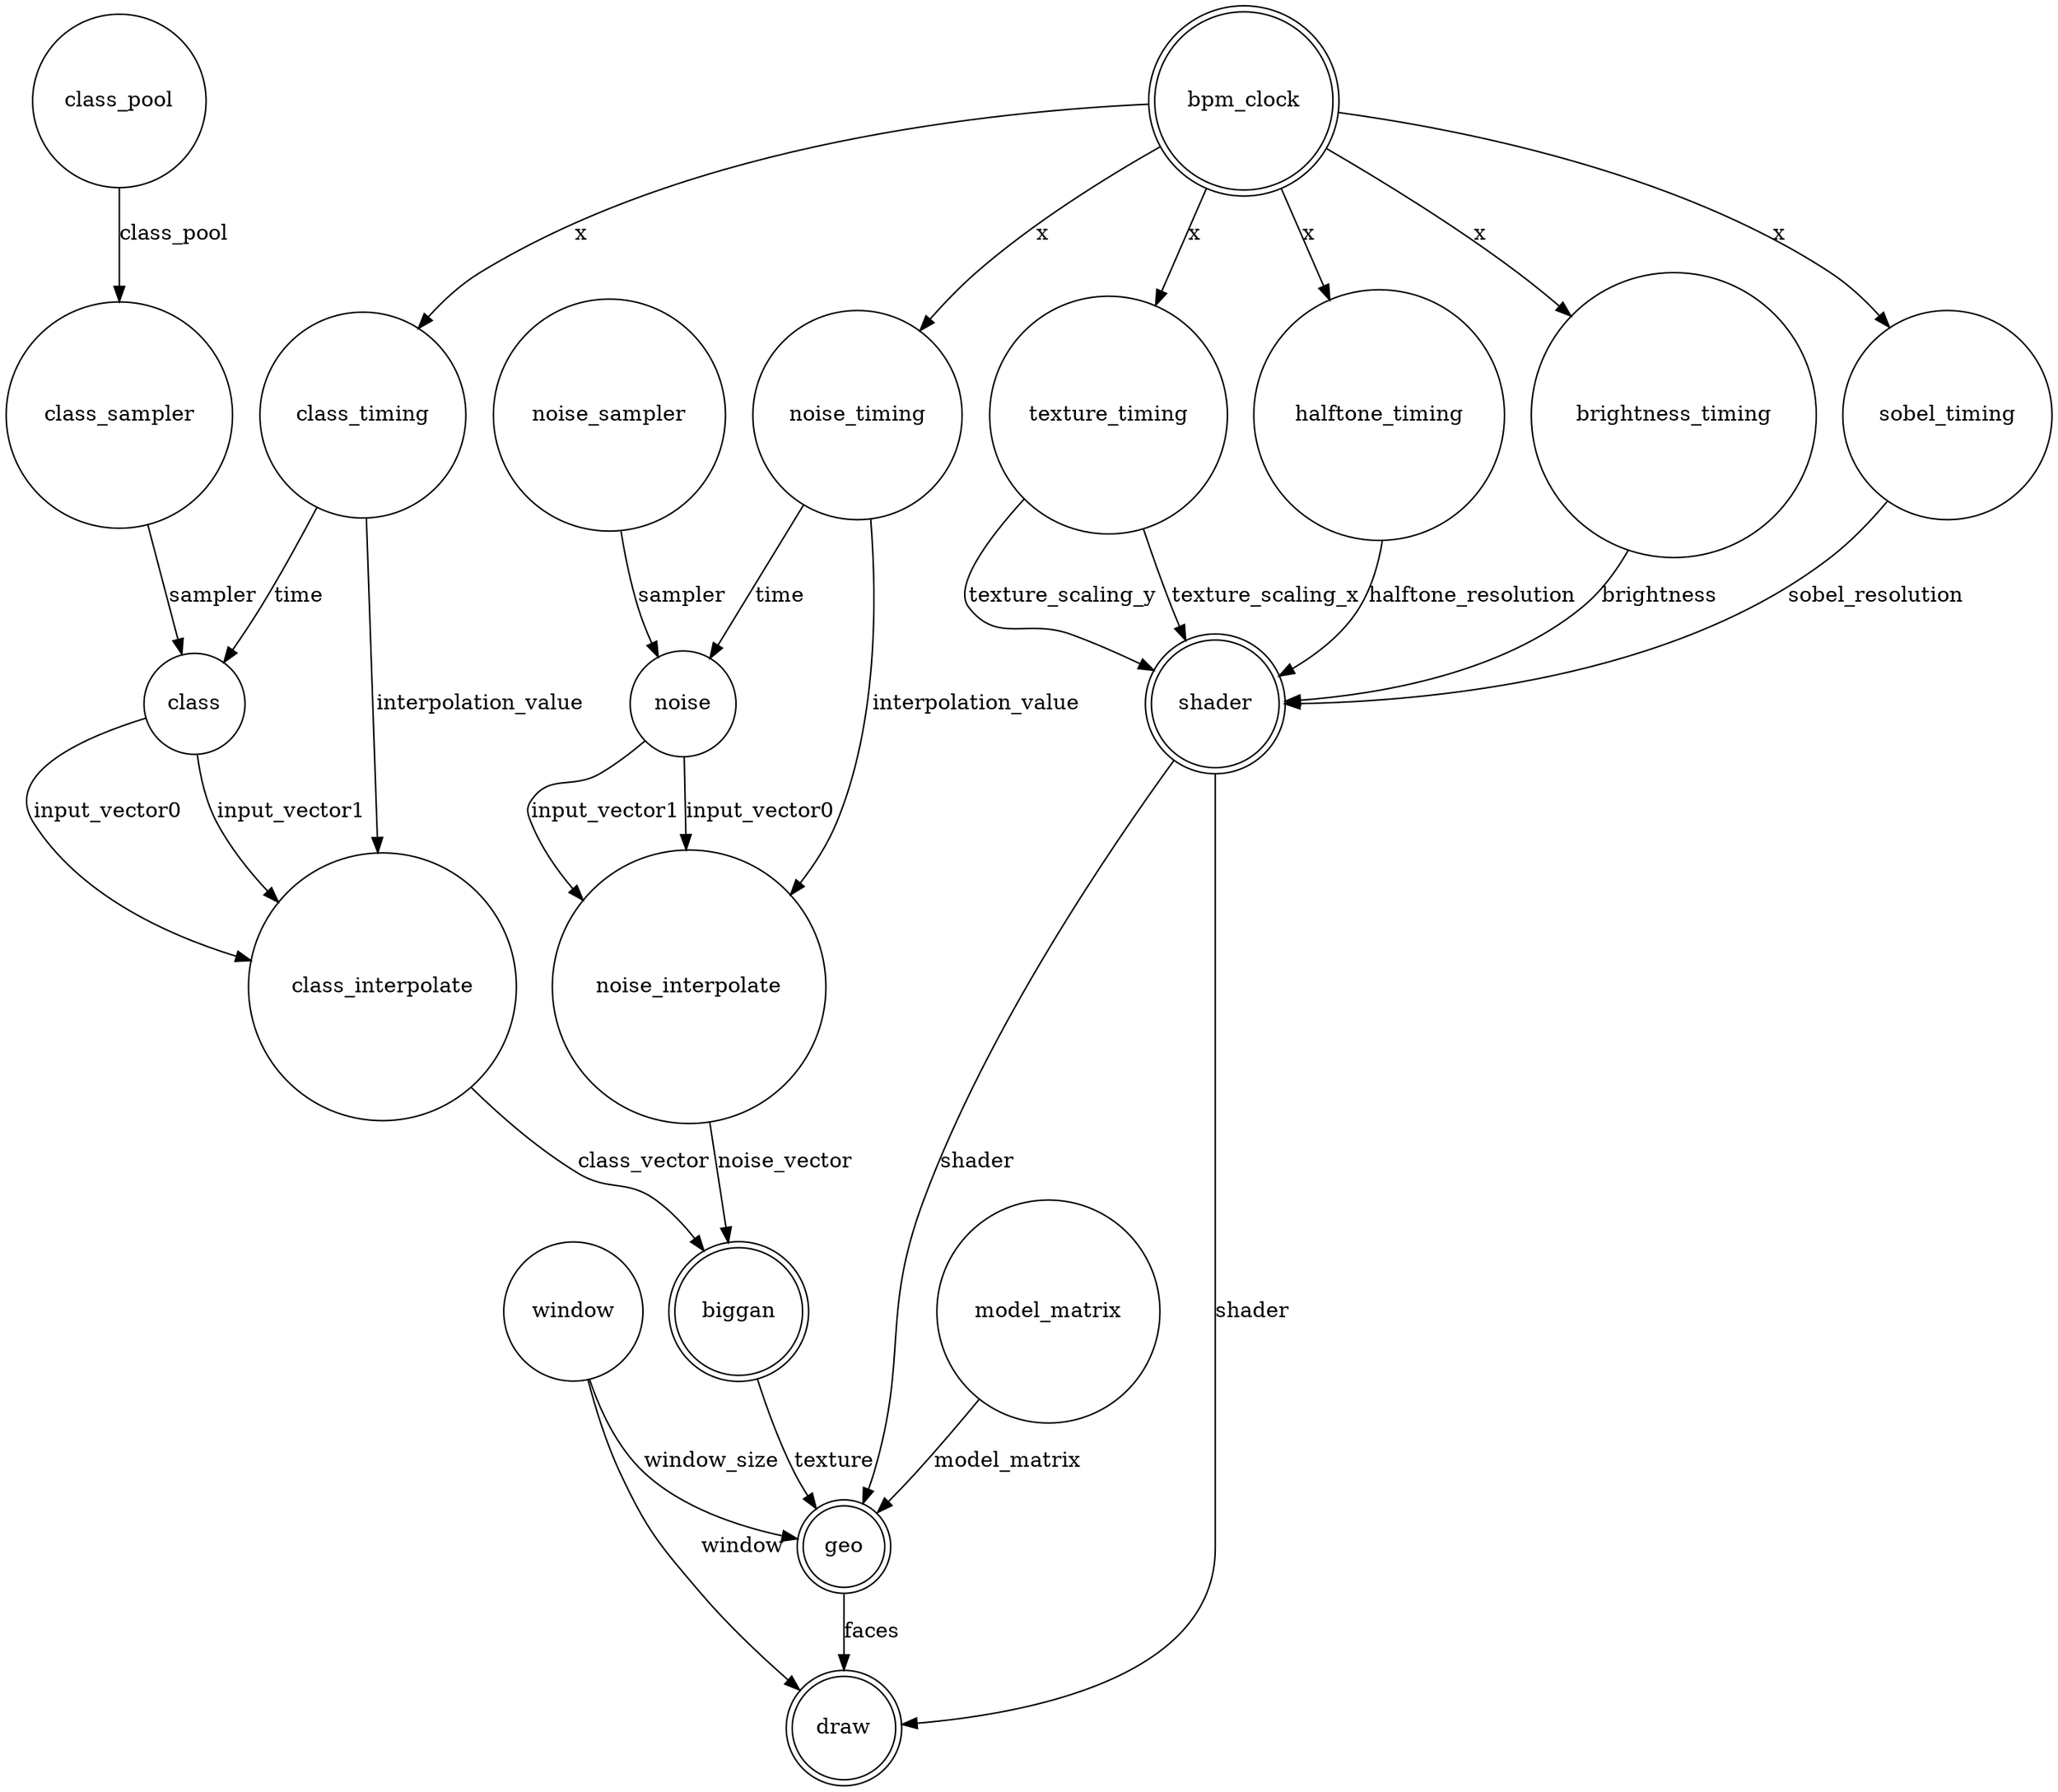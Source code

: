 digraph graphviz_graph {
	node [shape=circle]
	window [label=window]
	node [shape=doublecircle]
	bpm_clock [label=bpm_clock]
	node [shape=circle]
	noise_timing [label=noise_timing]
	node [shape=circle]
	noise_sampler [label=noise_sampler]
	node [shape=circle]
	class_timing [label=class_timing]
	node [shape=circle]
	class_pool [label=class_pool]
	node [shape=circle]
	class_sampler [label=class_sampler]
	node [shape=circle]
	noise [label=noise]
	node [shape=circle]
	class [label=class]
	node [shape=circle]
	noise_interpolate [label=noise_interpolate]
	node [shape=circle]
	class_interpolate [label=class_interpolate]
	node [shape=doublecircle]
	biggan [label=biggan]
	node [shape=circle]
	texture_timing [label=texture_timing]
	node [shape=circle]
	sobel_timing [label=sobel_timing]
	node [shape=circle]
	halftone_timing [label=halftone_timing]
	node [shape=circle]
	brightness_timing [label=brightness_timing]
	node [shape=doublecircle]
	shader [label=shader]
	node [shape=circle]
	model_matrix [label=model_matrix]
	node [shape=doublecircle]
	geo [label=geo]
	node [shape=doublecircle]
	draw [label=draw]
	bpm_clock -> noise_timing [label=x]
	bpm_clock -> class_timing [label=x]
	class_pool -> class_sampler [label=class_pool]
	noise_timing -> noise [label=time]
	noise_sampler -> noise [label=sampler]
	class_timing -> class [label=time]
	class_sampler -> class [label=sampler]
	noise_timing -> noise_interpolate [label=interpolation_value]
	noise -> noise_interpolate [label=input_vector0]
	noise -> noise_interpolate [label=input_vector1]
	class_timing -> class_interpolate [label=interpolation_value]
	class -> class_interpolate [label=input_vector0]
	class -> class_interpolate [label=input_vector1]
	noise_interpolate -> biggan [label=noise_vector]
	class_interpolate -> biggan [label=class_vector]
	bpm_clock -> texture_timing [label=x]
	bpm_clock -> sobel_timing [label=x]
	bpm_clock -> halftone_timing [label=x]
	bpm_clock -> brightness_timing [label=x]
	sobel_timing -> shader [label=sobel_resolution]
	texture_timing -> shader [label=texture_scaling_x]
	texture_timing -> shader [label=texture_scaling_y]
	halftone_timing -> shader [label=halftone_resolution]
	brightness_timing -> shader [label=brightness]
	shader -> geo [label=shader]
	biggan -> geo [label=texture]
	window -> geo [label=window_size]
	model_matrix -> geo [label=model_matrix]
	geo -> draw [label=faces]
	shader -> draw [label=shader]
	window -> draw [label=window]
}
